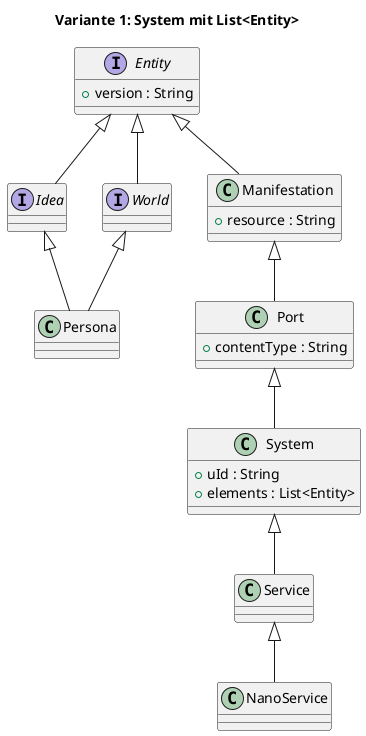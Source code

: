 
@startuml
title Variante 1: System mit List<Entity>

interface Entity {
  +version : String
}

interface Idea {
}

interface World {
}

class Manifestation {
  +resource : String
}
class Port {
  +contentType : String
}
class System {
  +uId : String
  +elements : List<Entity>
}
class Service
class NanoService

Entity <|-- Manifestation
Manifestation <|-- Port
Port <|-- System
System <|-- Service
Service <|-- NanoService

Entity <|-- Idea
Entity <|-- World
Idea <|-- Persona
World <|-- Persona

@enduml
